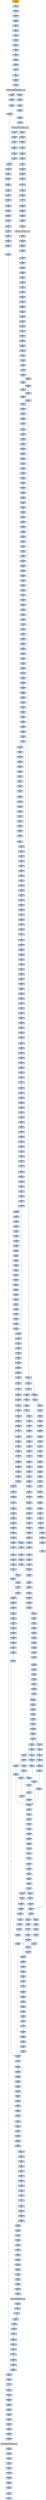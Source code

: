 strict digraph G {
	graph [bgcolor=transparent,
		name=G
	];
	node [color=lightsteelblue,
		fillcolor=lightsteelblue,
		shape=rectangle,
		style=filled
	];
	"0x006bb0fb"	[label="0x006bb0fb
pushl"];
	"0x006bb0fc"	[label="0x006bb0fc
call"];
	"0x006bb0fb" -> "0x006bb0fc"	[color="#000000"];
	"0x006bbe1f"	[label="0x006bbe1f
popl"];
	"0x006bbe20"	[label="0x006bbe20
testb"];
	"0x006bbe1f" -> "0x006bbe20"	[color="#000000"];
	"0x006bbb6e"	[label="0x006bbb6e
leal"];
	"0x006bbb71"	[label="0x006bbb71
pushl"];
	"0x006bbb6e" -> "0x006bbb71"	[color="#000000"];
	"0x006bb101"	[label="0x006bb101
movb"];
	"0x006bb103"	[label="0x006bb103
cmpb"];
	"0x006bb101" -> "0x006bb103"	[color="#000000"];
	"0x006bba6a"	[label="0x006bba6a
subl"];
	"0x006bba6c"	[label="0x006bba6c
subl"];
	"0x006bba6a" -> "0x006bba6c"	[color="#000000"];
	"0x006bb7a4"	[label="0x006bb7a4
pushl"];
	"0x006bb7a5"	[label="0x006bb7a5
movl"];
	"0x006bb7a4" -> "0x006bb7a5"	[color="#000000"];
	"0x006bb0aa"	[label="0x006bb0aa
je"];
	"0x006bb0b0"	[label="0x006bb0b0
pushl"];
	"0x006bb0aa" -> "0x006bb0b0"	[color="#000000",
		label=F];
	"0x006bbec8"	[label="0x006bbec8
cmpl"];
	"0x006bbecb"	[label="0x006bbecb
movl"];
	"0x006bbec8" -> "0x006bbecb"	[color="#000000"];
	"0x006bb10f"	[label="0x006bb10f
pushl"];
	"0x006bb110"	[label="0x006bb110
pushl"];
	"0x006bb10f" -> "0x006bb110"	[color="#000000"];
	"0x006bb015"	[label="0x006bb015
movl"];
	"0x006bb01a"	[label="0x006bb01a
addl"];
	"0x006bb015" -> "0x006bb01a"	[color="#000000"];
	"0x006bb0bc"	[label="0x006bb0bc
pushl"];
	"0x006bb0be"	[label="0x006bb0be
call"];
	"0x006bb0bc" -> "0x006bb0be"	[color="#000000"];
	"0x006bbe29"	[label="0x006bbe29
jb"];
	"0x006bbe9c"	[label="0x006bbe9c
cmpl"];
	"0x006bbe29" -> "0x006bbe9c"	[color="#000000",
		label=T];
	"0x006bbe2b"	[label="0x006bbe2b
movl"];
	"0x006bbe29" -> "0x006bbe2b"	[color="#000000",
		label=F];
	"0x006bb029"	[label="0x006bb029
movl"];
	"0x006bb02f"	[label="0x006bb02f
jne"];
	"0x006bb029" -> "0x006bb02f"	[color="#000000"];
	"0x006bbcc3"	[label="0x006bbcc3
jne"];
	"0x006bbccd"	[label="0x006bbccd
movb"];
	"0x006bbcc3" -> "0x006bbccd"	[color="#000000",
		label=T];
	"0x006bbcc5"	[label="0x006bbcc5
incl"];
	"0x006bbcc3" -> "0x006bbcc5"	[color="#000000",
		label=F];
	"0x006bb055"	[label="0x006bb055
stosl"];
	"0x006bb056"	[label="0x006bb056
movb"];
	"0x006bb055" -> "0x006bb056"	[color="#000000"];
	"0x006bbf55"	[label="0x006bbf55
jb"];
	"0x006bbf57"	[label="0x006bbf57
movl"];
	"0x006bbf55" -> "0x006bbf57"	[color="#000000",
		label=F];
	"0x006bbe6d"	[label="0x006bbe6d
movl"];
	"0x006bbe72"	[label="0x006bbe72
subl"];
	"0x006bbe6d" -> "0x006bbe72"	[color="#000000"];
	"0x006bbab0"	[label="0x006bbab0
cmpl"];
	"0x006bbab3"	[label="0x006bbab3
jb"];
	"0x006bbab0" -> "0x006bbab3"	[color="#000000"];
	"0x006bbe41"	[label="0x006bbe41
incl"];
	"0x006bbe42"	[label="0x006bbe42
movb"];
	"0x006bbe41" -> "0x006bbe42"	[color="#000000"];
	"0x006bb04f"	[label="0x006bb04f
call"];
	GETPROCADDRESS_KERNEL32_DLL	[color=lightgrey,
		fillcolor=lightgrey,
		label="GETPROCADDRESS_KERNEL32_DLL
GETPROCADDRESS-KERNEL32-DLL"];
	"0x006bb04f" -> GETPROCADDRESS_KERNEL32_DLL	[color="#000000"];
	"0x006bb05f"	[label="0x006bb05f
leal"];
	"0x006bb062"	[label="0x006bb062
jmp"];
	"0x006bb05f" -> "0x006bb062"	[color="#000000"];
	"0x006bbf6e"	[label="0x006bbf6e
je"];
	"0x006bbf70"	[label="0x006bbf70
cmpl"];
	"0x006bbf6e" -> "0x006bbf70"	[color="#000000",
		label=F];
	"0x006bb2aa"	[label="0x006bb2aa
testl"];
	"0x006bb2ac"	[label="0x006bb2ac
jne"];
	"0x006bb2aa" -> "0x006bb2ac"	[color="#000000"];
	"0x006bb059"	[label="0x006bb059
jne"];
	"0x006bb05b"	[label="0x006bb05b
cmpb"];
	"0x006bb059" -> "0x006bb05b"	[color="#000000",
		label=F];
	"0x006bb114"	[label="0x006bb114
subl"];
	"0x006bb117"	[label="0x006bb117
movl"];
	"0x006bb114" -> "0x006bb117"	[color="#000000"];
	"0x006bbf83"	[label="0x006bbf83
movb"];
	"0x006bbf85"	[label="0x006bbf85
popl"];
	"0x006bbf83" -> "0x006bbf85"	[color="#000000"];
	"0x006bb931"	[label="0x006bb931
movl"];
	"0x006bb935"	[label="0x006bb935
movl"];
	"0x006bb931" -> "0x006bb935"	[color="#000000"];
	"0x006bba89"	[label="0x006bba89
xorl"];
	"0x006bba8b"	[label="0x006bba8b
xorl"];
	"0x006bba89" -> "0x006bba8b"	[color="#000000"];
	"0x006bb72f"	[label="0x006bb72f
ret"];
	"0x006bb72f" -> "0x006bb101"	[color="#000000"];
	"0x006bbba0"	[label="0x006bbba0
jb"];
	"0x006bbba2"	[label="0x006bbba2
leal"];
	"0x006bbba0" -> "0x006bbba2"	[color="#000000",
		label=F];
	"0x006bb8b3"	[label="0x006bb8b3
movl"];
	"0x006bb8b7"	[label="0x006bb8b7
ja"];
	"0x006bb8b3" -> "0x006bb8b7"	[color="#000000"];
	"0x006bbf47"	[label="0x006bbf47
movl"];
	"0x006bbf49"	[label="0x006bbf49
subl"];
	"0x006bbf47" -> "0x006bbf49"	[color="#000000"];
	"0x006bb9c0"	[label="0x006bb9c0
movb"];
	"0x006bb9c2"	[label="0x006bb9c2
incl"];
	"0x006bb9c0" -> "0x006bb9c2"	[color="#000000"];
	"0x006bbe7d"	[label="0x006bbe7d
movl"];
	"0x006bbe80"	[label="0x006bbe80
subl"];
	"0x006bbe7d" -> "0x006bbe80"	[color="#000000"];
	"0x006bbaa8"	[label="0x006bbaa8
addl"];
	"0x006bbaab"	[label="0x006bbaab
shll"];
	"0x006bbaa8" -> "0x006bbaab"	[color="#000000"];
	"0x006bb161"	[label="0x006bb161
movl"];
	"0x006bb163"	[label="0x006bb163
addl"];
	"0x006bb161" -> "0x006bb163"	[color="#000000"];
	"0x006bb9ad"	[label="0x006bb9ad
ret"];
	"0x006bbbb4"	[label="0x006bbbb4
testb"];
	"0x006bb9ad" -> "0x006bbbb4"	[color="#000000"];
	"0x006bbca3"	[label="0x006bbca3
testb"];
	"0x006bb9ad" -> "0x006bbca3"	[color="#000000"];
	"0x006bb845"	[label="0x006bb845
movl"];
	"0x006bb84b"	[label="0x006bb84b
xorl"];
	"0x006bb845" -> "0x006bb84b"	[color="#000000"];
	"0x006bba6e"	[label="0x006bba6e
popl"];
	"0x006bba6c" -> "0x006bba6e"	[color="#000000"];
	"0x006bbb55"	[label="0x006bbb55
repz"];
	"0x006bbb57"	[label="0x006bbb57
movl"];
	"0x006bbb55" -> "0x006bbb57"	[color="#000000"];
	"0x006bbba8"	[label="0x006bbba8
leal"];
	"0x006bbba2" -> "0x006bbba8"	[color="#000000"];
	"0x006bbea8"	[label="0x006bbea8
shll"];
	"0x006bbeab"	[label="0x006bbeab
movb"];
	"0x006bbea8" -> "0x006bbeab"	[color="#000000"];
	"0x006bb389"	[label="0x006bb389
movl"];
	"0x006bb38f"	[label="0x006bb38f
movl"];
	"0x006bb389" -> "0x006bb38f"	[color="#000000"];
	"0x006bbaaf"	[label="0x006bbaaf
incl"];
	"0x006bbaaf" -> "0x006bbab0"	[color="#000000"];
	"0x006bb83d"	[label="0x006bb83d
movl"];
	"0x006bb83f"	[label="0x006bb83f
pushl"];
	"0x006bb83d" -> "0x006bb83f"	[color="#000000"];
	"0x006bb82c"	[label="0x006bb82c
addl"];
	"0x006bb831"	[label="0x006bb831
ret"];
	"0x006bb82c" -> "0x006bb831"	[color="#000000"];
	"0x006bb840"	[label="0x006bb840
movl"];
	"0x006bb83f" -> "0x006bb840"	[color="#000000"];
	"0x006bb373"	[label="0x006bb373
movl"];
	"0x006bb375"	[label="0x006bb375
movl"];
	"0x006bb373" -> "0x006bb375"	[color="#000000"];
	"0x006bbef7"	[label="0x006bbef7
cmpl"];
	"0x006bbefa"	[label="0x006bbefa
jae"];
	"0x006bbef7" -> "0x006bbefa"	[color="#000000"];
	"0x006bba36"	[label="0x006bba36
jmp"];
	"0x006bba58"	[label="0x006bba58
movl"];
	"0x006bba36" -> "0x006bba58"	[color="#000000"];
	"0x006bbb72"	[label="0x006bbb72
pushl"];
	"0x006bbb71" -> "0x006bbb72"	[color="#000000"];
	"0x006bb85e"	[label="0x006bb85e
movl"];
	"0x006bb862"	[label="0x006bb862
jbe"];
	"0x006bb85e" -> "0x006bb862"	[color="#000000"];
	"0x006bbed3"	[label="0x006bbed3
movl"];
	"0x006bbed6"	[label="0x006bbed6
movl"];
	"0x006bbed3" -> "0x006bbed6"	[color="#000000"];
	"0x006bb0fa"	[label="0x006bb0fa
pushl"];
	"0x006bb0fa" -> "0x006bb0fb"	[color="#000000"];
	"0x006bb7be"	[label="0x006bb7be
movb"];
	"0x006bb7c2"	[label="0x006bb7c2
movl"];
	"0x006bb7be" -> "0x006bb7c2"	[color="#000000"];
	"0x006bbcf9"	[label="0x006bbcf9
subl"];
	"0x006bbcff"	[label="0x006bbcff
ret"];
	"0x006bbcf9" -> "0x006bbcff"	[color="#000000"];
	"0x006bbf61"	[label="0x006bbf61
movl"];
	"0x006bbf63"	[label="0x006bbf63
jmp"];
	"0x006bbf61" -> "0x006bbf63"	[color="#000000"];
	"0x006bb058"	[label="0x006bb058
scasb"];
	"0x006bb056" -> "0x006bb058"	[color="#000000"];
	"0x006bb415"	[label="0x006bb415
popa"];
	"0x006bb416"	[label="0x006bb416
jne"];
	"0x006bb415" -> "0x006bb416"	[color="#000000"];
	"0x006bb17b"	[label="0x006bb17b
popl"];
	"0x006bb17c"	[label="0x006bb17c
pushl"];
	"0x006bb17b" -> "0x006bb17c"	[color="#000000"];
	"0x006bb729"	[label="0x006bb729
addl"];
	"0x006bb729" -> "0x006bb72f"	[color="#000000"];
	"0x006bb7e7"	[label="0x006bb7e7
popl"];
	"0x006bb7e8"	[label="0x006bb7e8
movl"];
	"0x006bb7e7" -> "0x006bb7e8"	[color="#000000"];
	"0x006bb9c3"	[label="0x006bb9c3
movb"];
	"0x006bb9c7"	[label="0x006bb9c7
movl"];
	"0x006bb9c3" -> "0x006bb9c7"	[color="#000000"];
	"0x006bb962"	[label="0x006bb962
testl"];
	"0x006bb964"	[label="0x006bb964
jbe"];
	"0x006bb962" -> "0x006bb964"	[color="#000000"];
	"0x006bba00"	[label="0x006bba00
andl"];
	"0x006bba05"	[label="0x006bba05
cmpl"];
	"0x006bba00" -> "0x006bba05"	[color="#000000"];
	"0x006bb9a7"	[label="0x006bb9a7
addl"];
	"0x006bb9a7" -> "0x006bb9ad"	[color="#000000"];
	"0x006bbbac"	[label="0x006bbbac
pushl"];
	"0x006bbbad"	[label="0x006bbbad
movl"];
	"0x006bbbac" -> "0x006bbbad"	[color="#000000"];
	"0x006bbee0"	[label="0x006bbee0
addl"];
	"0x006bbee2"	[label="0x006bbee2
shrl"];
	"0x006bbee0" -> "0x006bbee2"	[color="#000000"];
	"0x006bbf6c"	[label="0x006bbf6c
testb"];
	"0x006bbf6c" -> "0x006bbf6e"	[color="#000000"];
	"0x006bbb9d"	[label="0x006bbb9d
cmpl"];
	"0x006bbb9d" -> "0x006bbba0"	[color="#000000"];
	"0x006bb37e"	[label="0x006bb37e
movl"];
	"0x006bb384"	[label="0x006bb384
jmp"];
	"0x006bb37e" -> "0x006bb384"	[color="#000000"];
	"0x006bbeb2"	[label="0x006bbeb2
movl"];
	"0x006bbeb5"	[label="0x006bbeb5
movl"];
	"0x006bbeb2" -> "0x006bbeb5"	[color="#000000"];
	"0x006bb2be"	[label="0x006bb2be
addl"];
	"0x006bb2c0"	[label="0x006bb2c0
addl"];
	"0x006bb2be" -> "0x006bb2c0"	[color="#000000"];
	"0x006bb9a6"	[label="0x006bb9a6
popl"];
	"0x006bb9a6" -> "0x006bb9a7"	[color="#000000"];
	"0x006bb3ff"	[label="0x006bb3ff
popl"];
	"0x006bb400"	[label="0x006bb400
movl"];
	"0x006bb3ff" -> "0x006bb400"	[color="#000000"];
	"0x006bba1b"	[label="0x006bba1b
jmp"];
	"0x006bba1b" -> "0x006bba58"	[color="#000000"];
	"0x006bb922"	[label="0x006bb922
movl"];
	"0x006bb926"	[label="0x006bb926
addl"];
	"0x006bb922" -> "0x006bb926"	[color="#000000"];
	"0x006bb8f6"	[label="0x006bb8f6
movl"];
	"0x006bb8f8"	[label="0x006bb8f8
movb"];
	"0x006bb8f6" -> "0x006bb8f8"	[color="#000000"];
	"0x006bbec4"	[label="0x006bbec4
orl"];
	"0x006bbec6"	[label="0x006bbec6
movl"];
	"0x006bbec4" -> "0x006bbec6"	[color="#000000"];
	"0x006bbf5d"	[label="0x006bbf5d
movl"];
	"0x006bbf5d" -> "0x006bbf61"	[color="#000000"];
	"0x006bbb3d"	[label="0x006bbb3d
movl"];
	"0x006bbb43"	[label="0x006bbb43
movl"];
	"0x006bbb3d" -> "0x006bbb43"	[color="#000000"];
	"0x006bb7a8"	[label="0x006bb7a8
movl"];
	"0x006bb7ad"	[label="0x006bb7ad
pushl"];
	"0x006bb7a8" -> "0x006bb7ad"	[color="#000000"];
	"0x006bb9bc"	[label="0x006bb9bc
jb"];
	"0x006bb9be"	[label="0x006bb9be
movl"];
	"0x006bb9bc" -> "0x006bb9be"	[color="#000000",
		label=F];
	"0x006bb9ee"	[label="0x006bb9ee
movl"];
	"0x006bb9bc" -> "0x006bb9ee"	[color="#000000",
		label=T];
	"0x006bb9b0"	[label="0x006bb9b0
pushl"];
	"0x006bb9b1"	[label="0x006bb9b1
pushl"];
	"0x006bb9b0" -> "0x006bb9b1"	[color="#000000"];
	"0x006bb983"	[label="0x006bb983
movl"];
	"0x006bb986"	[label="0x006bb986
xorl"];
	"0x006bb983" -> "0x006bb986"	[color="#000000"];
	"0x006bb181"	[label="0x006bb181
pushl"];
	"0x006bb183"	[label="0x006bb183
pushl"];
	"0x006bb181" -> "0x006bb183"	[color="#000000"];
	"0x006bb174"	[label="0x006bb174
movl"];
	"0x006bb176"	[label="0x006bb176
andl"];
	"0x006bb174" -> "0x006bb176"	[color="#000000"];
	"0x006bbcf2"	[label="0x006bbcf2
call"];
	"0x006bbcf8"	[label="0x006bbcf8
popl"];
	"0x006bbcf2" -> "0x006bbcf8"	[color="#000000"];
	"0x006bb8d8"	[label="0x006bb8d8
movl"];
	"0x006bb8dc"	[label="0x006bb8dc
movl"];
	"0x006bb8d8" -> "0x006bb8dc"	[color="#000000"];
	"0x006bbed9"	[label="0x006bbed9
movl"];
	"0x006bbede"	[label="0x006bbede
subl"];
	"0x006bbed9" -> "0x006bbede"	[color="#000000"];
	"0x006bb395"	[label="0x006bb395
pushl"];
	"0x006bb396"	[label="0x006bb396
pushl"];
	"0x006bb395" -> "0x006bb396"	[color="#000000"];
	"0x006bb88c"	[label="0x006bb88c
xorl"];
	"0x006bb88e"	[label="0x006bb88e
movl"];
	"0x006bb88c" -> "0x006bb88e"	[color="#000000"];
	"0x006bb9ec"	[label="0x006bb9ec
jae"];
	"0x006bb9ec" -> "0x006bb9ee"	[color="#000000",
		label=F];
	"0x006bbe22"	[label="0x006bbe22
movl"];
	"0x006bbe20" -> "0x006bbe22"	[color="#000000"];
	"0x006bbaa2"	[label="0x006bbaa2
popl"];
	"0x006bbaa3"	[label="0x006bbaa3
movl"];
	"0x006bbaa2" -> "0x006bbaa3"	[color="#000000"];
	"0x006bbe4c"	[label="0x006bbe4c
movl"];
	"0x006bbe50"	[label="0x006bbe50
andl"];
	"0x006bbe4c" -> "0x006bbe50"	[color="#000000"];
	"0x006bb264"	[label="0x006bb264
movl"];
	"0x006bb269"	[label="0x006bb269
movl"];
	"0x006bb264" -> "0x006bb269"	[color="#000000"];
	"0x006bb8d3"	[label="0x006bb8d3
jl"];
	"0x006bb8d3" -> "0x006bb922"	[color="#000000",
		label=T];
	"0x006bb8d5"	[label="0x006bb8d5
movl"];
	"0x006bb8d3" -> "0x006bb8d5"	[color="#000000",
		label=F];
	"0x006bbf82"	[label="0x006bbf82
popl"];
	"0x006bbf82" -> "0x006bbf83"	[color="#000000"];
	"0x006bb0e9"	[label="0x006bb0e9
movl"];
	"0x006bb0eb"	[label="0x006bb0eb
addl"];
	"0x006bb0e9" -> "0x006bb0eb"	[color="#000000"];
	"0x006bb994"	[label="0x006bb994
movl"];
	"0x006bb996"	[label="0x006bb996
movl"];
	"0x006bb994" -> "0x006bb996"	[color="#000000"];
	"0x006bba14"	[label="0x006bba14
xorl"];
	"0x006bba16"	[label="0x006bba16
movb"];
	"0x006bba14" -> "0x006bba16"	[color="#000000"];
	"0x006bb11d"	[label="0x006bb11d
xorl"];
	"0x006bb11f"	[label="0x006bb11f
orl"];
	"0x006bb11d" -> "0x006bb11f"	[color="#000000"];
	"0x006bb0f1"	[label="0x006bb0f1
pushl"];
	"0x006bb0eb" -> "0x006bb0f1"	[color="#000000"];
	"0x006bb840" -> "0x006bb845"	[color="#000000"];
	"0x006bbb1e"	[label="0x006bbb1e
movl"];
	"0x006bbb24"	[label="0x006bbb24
movl"];
	"0x006bbb1e" -> "0x006bbb24"	[color="#000000"];
	"0x006bb7ae"	[label="0x006bb7ae
cmpl"];
	"0x006bb7ad" -> "0x006bb7ae"	[color="#000000"];
	"0x006bb888"	[label="0x006bb888
movl"];
	"0x006bb888" -> "0x006bb88c"	[color="#000000"];
	"0x006bb8ad"	[label="0x006bb8ad
cmpl"];
	"0x006bb8ad" -> "0x006bb8b3"	[color="#000000"];
	"0x006bbb6a"	[label="0x006bbb6a
movl"];
	"0x006bbb6c"	[label="0x006bbb6c
pushl"];
	"0x006bbb6a" -> "0x006bbb6c"	[color="#000000"];
	"0x006bb91e"	[label="0x006bb91e
movl"];
	"0x006bb91e" -> "0x006bb922"	[color="#000000"];
	"0x006bb249"	[label="0x006bb249
movl"];
	"0x006bb24f"	[label="0x006bb24f
orl"];
	"0x006bb249" -> "0x006bb24f"	[color="#000000"];
	"0x006bba42"	[label="0x006bba42
jmp"];
	"0x006bba42" -> "0x006bba58"	[color="#000000"];
	"0x006bbb1b"	[label="0x006bbb1b
movl"];
	"0x006bbb1b" -> "0x006bbb1e"	[color="#000000"];
	"0x006bb813"	[label="0x006bb813
movl"];
	"0x006bb817"	[label="0x006bb817
movl"];
	"0x006bb813" -> "0x006bb817"	[color="#000000"];
	"0x006bbea0"	[label="0x006bbea0
jb"];
	"0x006bbe9c" -> "0x006bbea0"	[color="#000000"];
	"0x006bb9e6"	[label="0x006bb9e6
movl"];
	"0x006bb9e9"	[label="0x006bb9e9
cmpl"];
	"0x006bb9e6" -> "0x006bb9e9"	[color="#000000"];
	"0x006bbf07"	[label="0x006bbf07
movl"];
	"0x006bbf0d"	[label="0x006bbf0d
movl"];
	"0x006bbf07" -> "0x006bbf0d"	[color="#000000"];
	"0x006bbe8a"	[label="0x006bbe8a
leal"];
	"0x006bbe90"	[label="0x006bbe90
call"];
	"0x006bbe8a" -> "0x006bbe90"	[color="#000000"];
	"0x006bbb69"	[label="0x006bbb69
pushl"];
	"0x006bbb69" -> "0x006bbb6a"	[color="#000000"];
	"0x006bbb0f"	[label="0x006bbb0f
leal"];
	"0x006bbb12"	[label="0x006bbb12
movl"];
	"0x006bbb0f" -> "0x006bbb12"	[color="#000000"];
	"0x006bbf7e"	[label="0x006bbf7e
movl"];
	"0x006bbf80"	[label="0x006bbf80
popl"];
	"0x006bbf7e" -> "0x006bbf80"	[color="#000000"];
	"0x006bba62"	[label="0x006bba62
movl"];
	"0x006bba65"	[label="0x006bba65
movl"];
	"0x006bba62" -> "0x006bba65"	[color="#000000"];
	"0x006bbe34"	[label="0x006bbe34
jb"];
	"0x006bbe67"	[label="0x006bbe67
movl"];
	"0x006bbe34" -> "0x006bbe67"	[color="#000000",
		label=T];
	"0x006bbe36"	[label="0x006bbe36
movl"];
	"0x006bbe34" -> "0x006bbe36"	[color="#000000",
		label=F];
	"0x006bba84"	[label="0x006bba84
pushl"];
	"0x006bba85"	[label="0x006bba85
pushl"];
	"0x006bba84" -> "0x006bba85"	[color="#000000"];
	"0x006bb0e8"	[label="0x006bb0e8
pushl"];
	"0x006bb0e8" -> "0x006bb0e9"	[color="#000000"];
	"0x006bb9d3"	[label="0x006bb9d3
andl"];
	"0x006bb9d9"	[label="0x006bb9d9
orl"];
	"0x006bb9d3" -> "0x006bb9d9"	[color="#000000"];
	"0x006bba9b"	[label="0x006bba9b
movb"];
	"0x006bba9b" -> "0x006bbaa2"	[color="#000000"];
	"0x006bb87e"	[label="0x006bb87e
movl"];
	"0x006bb882"	[label="0x006bb882
movl"];
	"0x006bb87e" -> "0x006bb882"	[color="#000000"];
	"0x006bba3b"	[label="0x006bba3b
jae"];
	"0x006bba3d"	[label="0x006bba3d
movl"];
	"0x006bba3b" -> "0x006bba3d"	[color="#000000",
		label=F];
	"0x006bba44"	[label="0x006bba44
cmpl"];
	"0x006bba3b" -> "0x006bba44"	[color="#000000",
		label=T];
	"0x006bba07"	[label="0x006bba07
jae"];
	"0x006bba1d"	[label="0x006bba1d
cmpl"];
	"0x006bba07" -> "0x006bba1d"	[color="#000000",
		label=T];
	"0x006bba09"	[label="0x006bba09
movl"];
	"0x006bba07" -> "0x006bba09"	[color="#000000",
		label=F];
	"0x006bb9b3"	[label="0x006bb9b3
movl"];
	"0x006bb9b5"	[label="0x006bb9b5
pushl"];
	"0x006bb9b3" -> "0x006bb9b5"	[color="#000000"];
	"0x006bb189"	[label="0x006bb189
call"];
	VIRTUALFREE_KERNEL32_DLL	[color=lightgrey,
		fillcolor=lightgrey,
		label="VIRTUALFREE_KERNEL32_DLL
VIRTUALFREE-KERNEL32-DLL"];
	"0x006bb189" -> VIRTUALFREE_KERNEL32_DLL	[color="#000000"];
	"0x006bbcc6"	[label="0x006bbcc6
cmpl"];
	"0x006bbcc9"	[label="0x006bbcc9
jb"];
	"0x006bbcc6" -> "0x006bbcc9"	[color="#000000"];
	"0x006bb84d"	[label="0x006bb84d
leal"];
	"0x006bb84b" -> "0x006bb84d"	[color="#000000"];
	"0x006bbab5"	[label="0x006bbab5
movl"];
	"0x006bbab9"	[label="0x006bbab9
leal"];
	"0x006bbab5" -> "0x006bbab9"	[color="#000000"];
	"0x006bbcff" -> "0x006bba9b"	[color="#000000"];
	"0x006bbe18"	[label="0x006bbe18
movb"];
	"0x006bbcff" -> "0x006bbe18"	[color="#000000"];
	"0x006bba86"	[label="0x006bba86
pushl"];
	"0x006bba87"	[label="0x006bba87
movl"];
	"0x006bba86" -> "0x006bba87"	[color="#000000"];
	"0x006bbe31"	[label="0x006bbe31
cmpl"];
	"0x006bbe31" -> "0x006bbe34"	[color="#000000"];
	"0x006bbefc"	[label="0x006bbefc
movl"];
	"0x006bbf03"	[label="0x006bbf03
testl"];
	"0x006bbefc" -> "0x006bbf03"	[color="#000000"];
	"0x006bb2f0"	[label="0x006bb2f0
popl"];
	"0x006bb2f1"	[label="0x006bb2f1
jne"];
	"0x006bb2f0" -> "0x006bb2f1"	[color="#000000"];
	"0x006bb960"	[label="0x006bb960
xorl"];
	"0x006bb960" -> "0x006bb962"	[color="#000000"];
	"0x006bb6d6"	[label="0x006bb6d6
pushl"];
	"0x006bb6d7"	[label="0x006bb6d7
call"];
	"0x006bb6d6" -> "0x006bb6d7"	[color="#000000"];
	"0x006bb80b"	[label="0x006bb80b
popl"];
	"0x006bb80c"	[label="0x006bb80c
ret"];
	"0x006bb80b" -> "0x006bb80c"	[color="#000000"];
	"0x006bbccb"	[label="0x006bbccb
jmp"];
	"0x006bbcc9" -> "0x006bbccb"	[color="#000000",
		label=F];
	"0x006bbb0d"	[label="0x006bbb0d
movl"];
	"0x006bbb0d" -> "0x006bbb0f"	[color="#000000"];
	"0x006bb9f9"	[label="0x006bb9f9
subl"];
	"0x006bb9fb"	[label="0x006bb9fb
shrl"];
	"0x006bb9f9" -> "0x006bb9fb"	[color="#000000"];
	"0x006bb0b2"	[label="0x006bb0b2
pushl"];
	"0x006bb0b7"	[label="0x006bb0b7
pushl"];
	"0x006bb0b2" -> "0x006bb0b7"	[color="#000000"];
	"0x006bb8c4"	[label="0x006bb8c4
movl"];
	"0x006bb8c7"	[label="0x006bb8c7
addl"];
	"0x006bb8c4" -> "0x006bb8c7"	[color="#000000"];
	"0x006bbcda"	[label="0x006bbcda
leal"];
	"0x006bbcde"	[label="0x006bbcde
movl"];
	"0x006bbcda" -> "0x006bbcde"	[color="#000000"];
	"0x006bbf4b"	[label="0x006bbf4b
incl"];
	"0x006bbf4c"	[label="0x006bbf4c
movb"];
	"0x006bbf4b" -> "0x006bbf4c"	[color="#000000"];
	"0x006bbeb8"	[label="0x006bbeb8
movl"];
	"0x006bbeb5" -> "0x006bbeb8"	[color="#000000"];
	"0x006bba8d"	[label="0x006bba8d
leal"];
	"0x006bba93"	[label="0x006bba93
movl"];
	"0x006bba8d" -> "0x006bba93"	[color="#000000"];
	"0x006bb8a1"	[label="0x006bb8a1
movl"];
	"0x006bb8a5"	[label="0x006bb8a5
movl"];
	"0x006bb8a1" -> "0x006bb8a5"	[color="#000000"];
	"0x006bba87" -> "0x006bba89"	[color="#000000"];
	"0x006bbf74"	[label="0x006bbf74
jb"];
	"0x006bbf70" -> "0x006bbf74"	[color="#000000"];
	"0x006bbce5"	[label="0x006bbce5
popl"];
	"0x006bbce6"	[label="0x006bbce6
popl"];
	"0x006bbce5" -> "0x006bbce6"	[color="#000000"];
	"0x006bb37b"	[label="0x006bb37b
addl"];
	"0x006bb37b" -> "0x006bb37e"	[color="#000000"];
	"0x006bb398"	[label="0x006bb398
pushl"];
	"0x006bb39a"	[label="0x006bb39a
pushl"];
	"0x006bb398" -> "0x006bb39a"	[color="#000000"];
	"0x006bbea2"	[label="0x006bbea2
movl"];
	"0x006bbea5"	[label="0x006bbea5
movl"];
	"0x006bbea2" -> "0x006bbea5"	[color="#000000"];
	"0x006bb97f"	[label="0x006bb97f
movl"];
	"0x006bb97f" -> "0x006bb983"	[color="#000000"];
	"0x006bb7e5"	[label="0x006bb7e5
jae"];
	"0x006bb7e5" -> "0x006bb7e7"	[color="#000000",
		label=F];
	"0x006bbb74"	[label="0x006bbb74
movl"];
	"0x006bbb72" -> "0x006bbb74"	[color="#000000"];
	"0x006bb179"	[label="0x006bb179
repz"];
	"0x006bb179" -> "0x006bb17b"	[color="#000000"];
	"0x006bbe3f"	[label="0x006bbe3f
movb"];
	"0x006bbe3f" -> "0x006bbe41"	[color="#000000"];
	"0x006bba83"	[label="0x006bba83
ret"];
	"0x006bbe95"	[label="0x006bbe95
addl"];
	"0x006bba83" -> "0x006bbe95"	[color="#000000"];
	"0x006bbd2d"	[label="0x006bbd2d
cmpl"];
	"0x006bba83" -> "0x006bbd2d"	[color="#000000"];
	"0x006bba49"	[label="0x006bba49
movl"];
	"0x006bba4e"	[label="0x006bba4e
jmp"];
	"0x006bba49" -> "0x006bba4e"	[color="#000000"];
	"0x006bbeec"	[label="0x006bbeec
subl"];
	"0x006bbeee"	[label="0x006bbeee
andl"];
	"0x006bbeec" -> "0x006bbeee"	[color="#000000"];
	"0x006bbe6a"	[label="0x006bbe6a
movl"];
	"0x006bbe6a" -> "0x006bbe6d"	[color="#000000"];
	"0x006bb7c4"	[label="0x006bb7c4
movl"];
	"0x006bb7c2" -> "0x006bb7c4"	[color="#000000"];
	"0x006bb01c"	[label="0x006bb01c
subl"];
	"0x006bb01a" -> "0x006bb01c"	[color="#000000"];
	"0x006bbb76"	[label="0x006bbb76
call"];
	"0x006bbb74" -> "0x006bbb76"	[color="#000000"];
	"0x006bb2ee"	[label="0x006bb2ee
testl"];
	"0x006bb2ee" -> "0x006bb2f0"	[color="#000000"];
	"0x006bb95a"	[label="0x006bb95a
movl"];
	"0x006bb95a" -> "0x006bb960"	[color="#000000"];
	"0x006bb872"	[label="0x006bb872
incl"];
	"0x006bb873"	[label="0x006bb873
cmpl"];
	"0x006bb872" -> "0x006bb873"	[color="#000000"];
	"0x006bb39d"	[label="0x006bb39d
pushl"];
	"0x006bb39e"	[label="0x006bb39e
call"];
	"0x006bb39d" -> "0x006bb39e"	[color="#000000"];
	"0x006bb7e0"	[label="0x006bb7e0
movl"];
	"0x006bb7e3"	[label="0x006bb7e3
cmpl"];
	"0x006bb7e0" -> "0x006bb7e3"	[color="#000000"];
	"0x006bbf51"	[label="0x006bbf51
movl"];
	"0x006bbf53"	[label="0x006bbf53
cmpl"];
	"0x006bbf51" -> "0x006bbf53"	[color="#000000"];
	"0x006bba5f"	[label="0x006bba5f
movl"];
	"0x006bba5f" -> "0x006bba62"	[color="#000000"];
	"0x006bb8fa"	[label="0x006bb8fa
movl"];
	"0x006bb8f8" -> "0x006bb8fa"	[color="#000000"];
	"0x006bb6dc"	[label="0x006bb6dc
movl"];
	"0x006bb6e3"	[label="0x006bb6e3
movl"];
	"0x006bb6dc" -> "0x006bb6e3"	[color="#000000"];
	"0x006bbf41"	[label="0x006bbf41
cmpl"];
	"0x006bbf43"	[label="0x006bbf43
movl"];
	"0x006bbf41" -> "0x006bbf43"	[color="#000000"];
	"0x006bb949"	[label="0x006bb949
je"];
	"0x006bb949" -> "0x006bb95a"	[color="#000000",
		label=T];
	"0x006bbb32"	[label="0x006bbb32
movl"];
	"0x006bbb37"	[label="0x006bbb37
movl"];
	"0x006bbb32" -> "0x006bbb37"	[color="#000000"];
	"0x006bba3d" -> "0x006bba42"	[color="#000000"];
	"0x006bb726"	[label="0x006bb726
movl"];
	"0x006bb726" -> "0x006bb729"	[color="#000000"];
	"0x006bbaa3" -> "0x006bbaa8"	[color="#000000"];
	"0x006bb106"	[label="0x006bb106
jne"];
	"0x006bb103" -> "0x006bb106"	[color="#000000"];
	"0x006bbe78"	[label="0x006bbe78
movl"];
	"0x006bbe78" -> "0x006bbe7d"	[color="#000000"];
	"0x006bb397"	[label="0x006bb397
pushl"];
	"0x006bb397" -> "0x006bb398"	[color="#000000"];
	"0x006bbe65"	[label="0x006bbe65
jae"];
	"0x006bbe65" -> "0x006bbe67"	[color="#000000",
		label=F];
	"0x006bbaf8"	[label="0x006bbaf8
popl"];
	"0x006bbaf9"	[label="0x006bbaf9
addl"];
	"0x006bbaf8" -> "0x006bbaf9"	[color="#000000"];
	"0x006bba6f"	[label="0x006bba6f
shrl"];
	"0x006bba71"	[label="0x006bba71
movl"];
	"0x006bba6f" -> "0x006bba71"	[color="#000000"];
	"0x006bb9c9"	[label="0x006bb9c9
movl"];
	"0x006bb9cc"	[label="0x006bb9cc
movl"];
	"0x006bb9c9" -> "0x006bb9cc"	[color="#000000"];
	"0x006bb420"	[label="0x006bb420
pushl"];
	"0x006bb425"	[label="0x006bb425
ret"];
	"0x006bb420" -> "0x006bb425"	[color="#000000"];
	"0x006bbd42"	[label="0x006bbd42
jmp"];
	"0x006bbd42" -> "0x006bbf70"	[color="#000000"];
	"0x006bb8e0"	[label="0x006bb8e0
movl"];
	"0x006bb8dc" -> "0x006bb8e0"	[color="#000000"];
	"0x006bbf63" -> "0x006bbf70"	[color="#000000"];
	"0x006bbf39"	[label="0x006bbf39
movl"];
	"0x006bbf3d"	[label="0x006bbf3d
incl"];
	"0x006bbf39" -> "0x006bbf3d"	[color="#000000"];
	"0x006bbd3e"	[label="0x006bbd3e
movl"];
	"0x006bbd3e" -> "0x006bbd42"	[color="#000000"];
	"0x006bb7db"	[label="0x006bb7db
movl"];
	"0x006bb7de"	[label="0x006bb7de
movl"];
	"0x006bb7db" -> "0x006bb7de"	[color="#000000"];
	"0x006bb8eb"	[label="0x006bb8eb
andl"];
	"0x006bb8f0"	[label="0x006bb8f0
subl"];
	"0x006bb8eb" -> "0x006bb8f0"	[color="#000000"];
	"0x006bb8bd"	[label="0x006bb8bd
movl"];
	"0x006bb8b7" -> "0x006bb8bd"	[color="#000000",
		label=F];
	VIRTUALPROTECT_KERNEL32_DLL	[color=lightgrey,
		fillcolor=lightgrey,
		label="VIRTUALPROTECT_KERNEL32_DLL
VIRTUALPROTECT-KERNEL32-DLL"];
	"0x006bb39e" -> VIRTUALPROTECT_KERNEL32_DLL	[color="#000000"];
	"0x006bbb49"	[label="0x006bbb49
movl"];
	"0x006bbb43" -> "0x006bbb49"	[color="#000000"];
	"0x006bb86d"	[label="0x006bb86d
leal"];
	"0x006bb871"	[label="0x006bb871
incl"];
	"0x006bb86d" -> "0x006bb871"	[color="#000000"];
	"0x006bb40c"	[label="0x006bb40c
popl"];
	"0x006bb40d"	[label="0x006bb40d
orl"];
	"0x006bb40c" -> "0x006bb40d"	[color="#000000"];
	"0x006bbcb9"	[label="0x006bbcb9
xorl"];
	"0x006bbcbb"	[label="0x006bbcbb
cmpb"];
	"0x006bbcb9" -> "0x006bbcbb"	[color="#000000"];
	"0x006bbf22"	[label="0x006bbf22
leal"];
	"0x006bbf25"	[label="0x006bbf25
movl"];
	"0x006bbf22" -> "0x006bbf25"	[color="#000000"];
	"0x006bbb4f"	[label="0x006bbb4f
movl"];
	"0x006bbb4f" -> "0x006bbb55"	[color="#000000"];
	"0x006bb8e6"	[label="0x006bb8e6
shrl"];
	"0x006bb8e0" -> "0x006bb8e6"	[color="#000000"];
	"0x006bb176" -> "0x006bb179"	[color="#000000"];
	"0x006bb365"	[label="0x006bb365
movl"];
	"0x006bb2f1" -> "0x006bb365"	[color="#000000",
		label=T];
	"0x006bb915"	[label="0x006bb915
andl"];
	"0x006bb918"	[label="0x006bb918
repz"];
	"0x006bb915" -> "0x006bb918"	[color="#000000"];
	"0x006bb718"	[label="0x006bb718
testb"];
	"0x006bb71a"	[label="0x006bb71a
jne"];
	"0x006bb718" -> "0x006bb71a"	[color="#000000"];
	"0x006bb7b9"	[label="0x006bb7b9
movl"];
	"0x006bb7bb"	[label="0x006bb7bb
movb"];
	"0x006bb7b9" -> "0x006bb7bb"	[color="#000000"];
	"0x006bb81d"	[label="0x006bb81d
movl"];
	"0x006bb817" -> "0x006bb81d"	[color="#000000"];
	"0x006bb9c7" -> "0x006bb9c9"	[color="#000000"];
	"0x006bb6c8"	[label="0x006bb6c8
movl"];
	"0x006bb6cc"	[label="0x006bb6cc
subl"];
	"0x006bb6c8" -> "0x006bb6cc"	[color="#000000"];
	"0x006bba0f"	[label="0x006bba0f
movl"];
	"0x006bba11"	[label="0x006bba11
shrl"];
	"0x006bba0f" -> "0x006bba11"	[color="#000000"];
	"0x006bbe24"	[label="0x006bbe24
je"];
	"0x006bbe22" -> "0x006bbe24"	[color="#000000"];
	"0x006bb879"	[label="0x006bb879
movl"];
	"0x006bb879" -> "0x006bb87e"	[color="#000000"];
	"0x006bb1c0"	[label="0x006bb1c0
movl"];
	"0x006bb1c6"	[label="0x006bb1c6
subl"];
	"0x006bb1c0" -> "0x006bb1c6"	[color="#000000"];
	"0x006bb40f"	[label="0x006bb40f
movl"];
	"0x006bb40d" -> "0x006bb40f"	[color="#000000"];
	"0x006bb7bd"	[label="0x006bb7bd
incl"];
	"0x006bb7bb" -> "0x006bb7bd"	[color="#000000"];
	"0x006bbf05"	[label="0x006bbf05
je"];
	"0x006bbf03" -> "0x006bbf05"	[color="#000000"];
	"0x006bbb98"	[label="0x006bbb98
movb"];
	"0x006bb80c" -> "0x006bbb98"	[color="#000000"];
	"0x006bb04d"	[label="0x006bb04d
pushl"];
	"0x006bb04e"	[label="0x006bb04e
pushl"];
	"0x006bb04d" -> "0x006bb04e"	[color="#000000"];
	"0x006bba47"	[label="0x006bba47
jae"];
	"0x006bba44" -> "0x006bba47"	[color="#000000"];
	"0x006bb058" -> "0x006bb059"	[color="#000000"];
	"0x006bb6d7" -> "0x006bba84"	[color="#000000"];
	"0x006bba2c"	[label="0x006bba2c
cmpl"];
	"0x006bba2f"	[label="0x006bba2f
jae"];
	"0x006bba2c" -> "0x006bba2f"	[color="#000000"];
	"0x006bb2a8"	[label="0x006bb2a8
movl"];
	"0x006bb2a8" -> "0x006bb2aa"	[color="#000000"];
	"0x006bbee4"	[label="0x006bbee4
movl"];
	"0x006bbee2" -> "0x006bbee4"	[color="#000000"];
	"0x006bb9e4"	[label="0x006bb9e4
movl"];
	"0x006bb9e4" -> "0x006bb9e6"	[color="#000000"];
	"0x006bbf31"	[label="0x006bbf31
movl"];
	"0x006bbf37"	[label="0x006bbf37
movl"];
	"0x006bbf31" -> "0x006bbf37"	[color="#000000"];
	"0x006bb885"	[label="0x006bb885
movl"];
	"0x006bb885" -> "0x006bb888"	[color="#000000"];
	"0x006bb92a"	[label="0x006bb92a
decl"];
	"0x006bb92b"	[label="0x006bb92b
addl"];
	"0x006bb92a" -> "0x006bb92b"	[color="#000000"];
	"0x006bb9be" -> "0x006bb9c0"	[color="#000000"];
	"0x006bbb76" -> "0x006bb7a4"	[color="#000000"];
	"0x006bbb9c"	[label="0x006bbb9c
incl"];
	"0x006bbb9c" -> "0x006bbb9d"	[color="#000000"];
	"0x006bb8fe"	[label="0x006bb8fe
movl"];
	"0x006bb900"	[label="0x006bb900
movl"];
	"0x006bb8fe" -> "0x006bb900"	[color="#000000"];
	"0x006bb392"	[label="0x006bb392
addl"];
	"0x006bb394"	[label="0x006bb394
pushl"];
	"0x006bb392" -> "0x006bb394"	[color="#000000"];
	"0x006bb0b0" -> "0x006bb0b2"	[color="#000000"];
	"0x006bbf49" -> "0x006bbf4b"	[color="#000000"];
	"0x006bb7f6"	[label="0x006bb7f6
movl"];
	"0x006bb7fb"	[label="0x006bb7fb
subl"];
	"0x006bb7f6" -> "0x006bb7fb"	[color="#000000"];
	"0x006bb92e"	[label="0x006bb92e
cmpl"];
	"0x006bb92e" -> "0x006bb931"	[color="#000000"];
	"0x006bb9b6"	[label="0x006bb9b6
movl"];
	"0x006bb9b8"	[label="0x006bb9b8
cmpl"];
	"0x006bb9b6" -> "0x006bb9b8"	[color="#000000"];
	"0x006bbd34"	[label="0x006bbd34
movl"];
	"0x006bbd36"	[label="0x006bbd36
movb"];
	"0x006bbd34" -> "0x006bbd36"	[color="#000000"];
	"0x006bb8cf"	[label="0x006bb8cf
movl"];
	"0x006bb8cf" -> "0x006bb8d3"	[color="#000000"];
	"0x006bb907"	[label="0x006bb907
movw"];
	"0x006bb90a"	[label="0x006bb90a
shrl"];
	"0x006bb907" -> "0x006bb90a"	[color="#000000"];
	"0x006bb8c9"	[label="0x006bb8c9
cmpl"];
	"0x006bb8c7" -> "0x006bb8c9"	[color="#000000"];
	"0x006bb396" -> "0x006bb397"	[color="#000000"];
	"0x006bbb30"	[label="0x006bbb30
xorl"];
	"0x006bbb30" -> "0x006bbb32"	[color="#000000"];
	"0x006bb7fd"	[label="0x006bb7fd
andl"];
	"0x006bb7fb" -> "0x006bb7fd"	[color="#000000"];
	"0x006bbe24" -> "0x006bbe9c"	[color="#000000",
		label=T];
	"0x006bbe26"	[label="0x006bbe26
cmpl"];
	"0x006bbe24" -> "0x006bbe26"	[color="#000000",
		label=F];
	"0x006bb834"	[label="0x006bb834
subl"];
	"0x006bb83a"	[label="0x006bb83a
pushl"];
	"0x006bb834" -> "0x006bb83a"	[color="#000000"];
	"0x006bbd32"	[label="0x006bbd32
jae"];
	"0x006bbd32" -> "0x006bbd34"	[color="#000000",
		label=F];
	"0x006bbece"	[label="0x006bbece
movl"];
	"0x006bbed1"	[label="0x006bbed1
jae"];
	"0x006bbece" -> "0x006bbed1"	[color="#000000"];
	"0x006bb823"	[label="0x006bb823
leal"];
	"0x006bb826"	[label="0x006bb826
movl"];
	"0x006bb823" -> "0x006bb826"	[color="#000000"];
	"0x006bb153"	[label="0x006bb153
popl"];
	"0x006bb154"	[label="0x006bb154
popl"];
	"0x006bb153" -> "0x006bb154"	[color="#000000"];
	"0x006bb7e3" -> "0x006bb7e5"	[color="#000000"];
	"0x006bb7d6"	[label="0x006bb7d6
movl"];
	"0x006bb7d9"	[label="0x006bb7d9
addl"];
	"0x006bb7d6" -> "0x006bb7d9"	[color="#000000"];
	"0x006bbabc"	[label="0x006bbabc
pushl"];
	"0x006bbab9" -> "0x006bbabc"	[color="#000000"];
	"0x006bb1c8"	[label="0x006bb1c8
je"];
	"0x006bb243"	[label="0x006bb243
movl"];
	"0x006bb1c8" -> "0x006bb243"	[color="#000000",
		label=T];
	"0x006bb6ea"	[label="0x006bb6ea
pushl"];
	"0x006bb6eb"	[label="0x006bb6eb
pushl"];
	"0x006bb6ea" -> "0x006bb6eb"	[color="#000000"];
	"0x006bb15f"	[label="0x006bb15f
movl"];
	"0x006bb15f" -> "0x006bb161"	[color="#000000"];
	"0x006bb0f7"	[label="0x006bb0f7
pushl"];
	"0x006bb0f1" -> "0x006bb0f7"	[color="#000000"];
	"0x006bbe74"	[label="0x006bbe74
addl"];
	"0x006bbe72" -> "0x006bbe74"	[color="#000000"];
	"0x006bbf14"	[label="0x006bbf14
jmp"];
	"0x006bbf14" -> "0x006bbf31"	[color="#000000"];
	"0x006bbe55"	[label="0x006bbe55
addl"];
	"0x006bbe50" -> "0x006bbe55"	[color="#000000"];
	"0x006bb287"	[label="0x006bb287
testl"];
	"0x006bb289"	[label="0x006bb289
jne"];
	"0x006bb287" -> "0x006bb289"	[color="#000000"];
	"0x006bb8fa" -> "0x006bb8fe"	[color="#000000"];
	"0x006bb095"	[label="0x006bb095
je"];
	"0x006bb0a1"	[label="0x006bb0a1
leal"];
	"0x006bb095" -> "0x006bb0a1"	[color="#000000",
		label=T];
	"0x006bb99c"	[label="0x006bb99c
incl"];
	"0x006bb99d"	[label="0x006bb99d
cmpl"];
	"0x006bb99c" -> "0x006bb99d"	[color="#000000"];
	"0x006bbe67" -> "0x006bbe6a"	[color="#000000"];
	"0x006bbe76"	[label="0x006bbe76
shrl"];
	"0x006bbe76" -> "0x006bbe78"	[color="#000000"];
	"0x006bb9e9" -> "0x006bb9ec"	[color="#000000"];
	"0x006bb9b2"	[label="0x006bb9b2
pushl"];
	"0x006bb9b2" -> "0x006bb9b3"	[color="#000000"];
	"0x006bb0a7"	[label="0x006bb0a7
cmpl"];
	"0x006bb0a1" -> "0x006bb0a7"	[color="#000000"];
	"0x006bbefa" -> "0x006bbefc"	[color="#000000",
		label=F];
	"0x006bbf16"	[label="0x006bbf16
movl"];
	"0x006bbefa" -> "0x006bbf16"	[color="#000000",
		label=T];
	"0x006bba47" -> "0x006bba49"	[color="#000000",
		label=F];
	"0x006bb851"	[label="0x006bb851
xorl"];
	"0x006bb853"	[label="0x006bb853
repz"];
	"0x006bb851" -> "0x006bb853"	[color="#000000"];
	"0x006bbf81"	[label="0x006bbf81
popl"];
	"0x006bbf80" -> "0x006bbf81"	[color="#000000"];
	"0x006bb111"	[label="0x006bb111
pushl"];
	"0x006bb112"	[label="0x006bb112
movl"];
	"0x006bb111" -> "0x006bb112"	[color="#000000"];
	"0x006bbab3" -> "0x006bbab5"	[color="#000000",
		label=F];
	"0x006bb405"	[label="0x006bb405
pushl"];
	"0x006bb400" -> "0x006bb405"	[color="#000000"];
	"0x006bb271"	[label="0x006bb271
movl"];
	"0x006bb274"	[label="0x006bb274
testl"];
	"0x006bb271" -> "0x006bb274"	[color="#000000"];
	"0x006bbaf1"	[label="0x006bbaf1
movl"];
	"0x006bbaf7"	[label="0x006bbaf7
popl"];
	"0x006bbaf1" -> "0x006bbaf7"	[color="#000000"];
	"0x006bbbaf"	[label="0x006bbbaf
call"];
	"0x006bbbad" -> "0x006bbbaf"	[color="#000000"];
	"0x006bbe5f"	[label="0x006bbe5f
movl"];
	"0x006bbe62"	[label="0x006bbe62
movl"];
	"0x006bbe5f" -> "0x006bbe62"	[color="#000000"];
	"0x006bbecb" -> "0x006bbece"	[color="#000000"];
	"0x006bb155"	[label="0x006bb155
jmp"];
	"0x006bb155" -> "0x006bb15f"	[color="#000000"];
	"0x006bb0f7" -> "0x006bb0fa"	[color="#000000"];
	"0x006bbb59"	[label="0x006bbb59
stosb"];
	"0x006bbb57" -> "0x006bbb59"	[color="#000000"];
	"0x006bb298"	[label="0x006bb298
movl"];
	"0x006bb2a2"	[label="0x006bb2a2
movl"];
	"0x006bb298" -> "0x006bb2a2"	[color="#000000"];
	"0x006bb99f"	[label="0x006bb99f
jb"];
	"0x006bb9a1"	[label="0x006bb9a1
popl"];
	"0x006bb99f" -> "0x006bb9a1"	[color="#000000",
		label=F];
	"0x006bba7d"	[label="0x006bba7d
popl"];
	"0x006bba7e"	[label="0x006bba7e
popl"];
	"0x006bba7d" -> "0x006bba7e"	[color="#000000"];
	"0x006bb8d5" -> "0x006bb8d8"	[color="#000000"];
	"0x006bba8b" -> "0x006bba8d"	[color="#000000"];
	"0x006bbf86"	[label="0x006bbf86
addl"];
	"0x006bbf89"	[label="0x006bbf89
ret"];
	"0x006bbf86" -> "0x006bbf89"	[color="#000000"];
	"0x006bbf3e"	[label="0x006bbf3e
leal"];
	"0x006bbf3d" -> "0x006bbf3e"	[color="#000000"];
	"0x006bb121"	[label="0x006bb121
je"];
	"0x006bb11f" -> "0x006bb121"	[color="#000000"];
	"0x006bbb06"	[label="0x006bbb06
movl"];
	"0x006bbb08"	[label="0x006bbb08
movl"];
	"0x006bbb06" -> "0x006bbb08"	[color="#000000"];
	"0x006bba20"	[label="0x006bba20
jae"];
	"0x006bba20" -> "0x006bba2c"	[color="#000000",
		label=T];
	"0x006bba22"	[label="0x006bba22
cmpl"];
	"0x006bba20" -> "0x006bba22"	[color="#000000",
		label=F];
	"0x006bb8e9"	[label="0x006bb8e9
movl"];
	"0x006bb8e9" -> "0x006bb8eb"	[color="#000000"];
	"0x006bb1ae"	[label="0x006bb1ae
orl"];
	"0x006bb1b0"	[label="0x006bb1b0
je"];
	"0x006bb1ae" -> "0x006bb1b0"	[color="#000000"];
	"0x006bbb49" -> "0x006bbb4f"	[color="#000000"];
	"0x006bbcd4"	[label="0x006bbcd4
movl"];
	"0x006bbccd" -> "0x006bbcd4"	[color="#000000"];
	"0x006bb7de" -> "0x006bb7e0"	[color="#000000"];
	VIRTUALPROTECT_KERNEL32_DLL -> "0x006bb3ff"	[color="#000000"];
	"0x006bba75"	[label="0x006bba75
addl"];
	"0x006bba77"	[label="0x006bba77
movl"];
	"0x006bba75" -> "0x006bba77"	[color="#000000"];
	"0x006bbd3b"	[label="0x006bbd3b
incl"];
	"0x006bbd3c"	[label="0x006bbd3c
movl"];
	"0x006bbd3b" -> "0x006bbd3c"	[color="#000000"];
	"0x006bbaff"	[label="0x006bbaff
ret"];
	"0x006bbaff" -> "0x006bb6dc"	[color="#000000"];
	"0x006bba4e" -> "0x006bba58"	[color="#000000"];
	"0x006bbef3"	[label="0x006bbef3
shrl"];
	"0x006bbef5"	[label="0x006bbef5
addl"];
	"0x006bbef3" -> "0x006bbef5"	[color="#000000"];
	"0x006bb022"	[label="0x006bb022
cmpl"];
	"0x006bb022" -> "0x006bb029"	[color="#000000"];
	"0x006bb151"	[label="0x006bb151
popl"];
	"0x006bb152"	[label="0x006bb152
popl"];
	"0x006bb151" -> "0x006bb152"	[color="#000000"];
	"0x006bbe82"	[label="0x006bbe82
andl"];
	"0x006bbe80" -> "0x006bbe82"	[color="#000000"];
	"0x006bb03c"	[label="0x006bb03c
call"];
	GETMODULEHANDLEA_KERNEL32_DLL	[color=lightgrey,
		fillcolor=lightgrey,
		label="GETMODULEHANDLEA_KERNEL32_DLL
GETMODULEHANDLEA-KERNEL32-DLL"];
	"0x006bb03c" -> GETMODULEHANDLEA_KERNEL32_DLL	[color="#000000"];
	"0x006bb855"	[label="0x006bb855
movl"];
	"0x006bb853" -> "0x006bb855"	[color="#000000"];
	"0x006bba85" -> "0x006bba86"	[color="#000000"];
	"0x006bb8e6" -> "0x006bb8e9"	[color="#000000"];
	"0x006bbe62" -> "0x006bbe65"	[color="#000000"];
	"0x006bb807"	[label="0x006bb807
movl"];
	"0x006bb80a"	[label="0x006bb80a
popl"];
	"0x006bb807" -> "0x006bb80a"	[color="#000000"];
	VIRTUALALLOC_KERNEL32_DLL	[color=lightgrey,
		fillcolor=lightgrey,
		label="VIRTUALALLOC_KERNEL32_DLL
VIRTUALALLOC-KERNEL32-DLL"];
	"0x006bb0be" -> VIRTUALALLOC_KERNEL32_DLL	[color="#000000"];
	"0x006bb9f1"	[label="0x006bb9f1
movl"];
	"0x006bb9f4"	[label="0x006bb9f4
movl"];
	"0x006bb9f1" -> "0x006bb9f4"	[color="#000000"];
	"0x006bbafe"	[label="0x006bbafe
popl"];
	"0x006bbaf9" -> "0x006bbafe"	[color="#000000"];
	"0x006bbce3"	[label="0x006bbce3
repz"];
	"0x006bbcde" -> "0x006bbce3"	[color="#000000"];
	"0x006bb2c6"	[label="0x006bb2c6
testl"];
	"0x006bb2c8"	[label="0x006bb2c8
je"];
	"0x006bb2c6" -> "0x006bb2c8"	[color="#000000"];
	"0x006bb6ec"	[label="0x006bb6ec
leal"];
	"0x006bb6f0"	[label="0x006bb6f0
call"];
	"0x006bb6ec" -> "0x006bb6f0"	[color="#000000"];
	"0x006bbb37" -> "0x006bbb3d"	[color="#000000"];
	"0x006bb866"	[label="0x006bb866
movb"];
	"0x006bb869"	[label="0x006bb869
movl"];
	"0x006bb866" -> "0x006bb869"	[color="#000000"];
	"0x006bb05d"	[label="0x006bb05d
jne"];
	"0x006bb05b" -> "0x006bb05d"	[color="#000000"];
	"0x006bb89a"	[label="0x006bb89a
movl"];
	"0x006bb89e"	[label="0x006bb89e
leal"];
	"0x006bb89a" -> "0x006bb89e"	[color="#000000"];
	"0x006bbce7"	[label="0x006bbce7
popl"];
	"0x006bbce8"	[label="0x006bbce8
movb"];
	"0x006bbce7" -> "0x006bbce8"	[color="#000000"];
	"0x006bba5d"	[label="0x006bba5d
addl"];
	"0x006bba5d" -> "0x006bba5f"	[color="#000000"];
	"0x006bbcd4" -> "0x006bbcda"	[color="#000000"];
	"0x006bb83c"	[label="0x006bb83c
pushl"];
	"0x006bb83c" -> "0x006bb83d"	[color="#000000"];
	"0x006bb05d" -> "0x006bb05f"	[color="#000000",
		label=F];
	"0x006bb904"	[label="0x006bb904
shll"];
	"0x006bb904" -> "0x006bb907"	[color="#000000"];
	"0x006bbe2e"	[label="0x006bbe2e
leal"];
	"0x006bbe2b" -> "0x006bbe2e"	[color="#000000"];
	"0x006bbe97"	[label="0x006bbe97
leal"];
	"0x006bbe95" -> "0x006bbe97"	[color="#000000"];
	"0x006bba95"	[label="0x006bba95
pushl"];
	"0x006bba93" -> "0x006bba95"	[color="#000000"];
	"0x006bba25"	[label="0x006bba25
sbbl"];
	"0x006bba27"	[label="0x006bba27
addl"];
	"0x006bba25" -> "0x006bba27"	[color="#000000"];
	"0x006bba31"	[label="0x006bba31
movl"];
	"0x006bba31" -> "0x006bba36"	[color="#000000"];
	"0x006bbed1" -> "0x006bbed3"	[color="#000000",
		label=F];
	"0x006bb970"	[label="0x006bb970
testb"];
	"0x006bb972"	[label="0x006bb972
je"];
	"0x006bb970" -> "0x006bb972"	[color="#000000"];
	"0x006bbf1c"	[label="0x006bbf1c
movl"];
	"0x006bbf1c" -> "0x006bbf22"	[color="#000000"];
	"0x006bbbb6"	[label="0x006bbbb6
jne"];
	"0x006bbbb4" -> "0x006bbbb6"	[color="#000000"];
	"0x006bb99d" -> "0x006bb99f"	[color="#000000"];
	"0x006bbaf7" -> "0x006bbaf8"	[color="#000000"];
	"0x006bbba8" -> "0x006bbbac"	[color="#000000"];
	"0x006bb8ab"	[label="0x006bb8ab
addl"];
	"0x006bb8ab" -> "0x006bb8ad"	[color="#000000"];
	"0x006bb85c"	[label="0x006bb85c
cmpl"];
	"0x006bb85c" -> "0x006bb85e"	[color="#000000"];
	"0x006bbe26" -> "0x006bbe29"	[color="#000000"];
	GETPROCADDRESS_KERNEL32_DLL -> "0x006bb055"	[color="#000000"];
	GETPROCADDRESS_KERNEL32_DLL -> "0x006bb2ee"	[color="#000000"];
	"0x006bbe9a"	[label="0x006bbe9a
jmp"];
	"0x006bbe9a" -> "0x006bbef7"	[color="#000000"];
	"0x006bbead"	[label="0x006bbead
incl"];
	"0x006bbeab" -> "0x006bbead"	[color="#000000"];
	"0x006bb7b3"	[label="0x006bb7b3
pushl"];
	"0x006bb7b4"	[label="0x006bb7b4
movl"];
	"0x006bb7b3" -> "0x006bb7b4"	[color="#000000"];
	"0x006bbe18" -> "0x006bbe1f"	[color="#000000"];
	"0x006bb96d"	[label="0x006bb96d
movb"];
	"0x006bb96d" -> "0x006bb970"	[color="#000000"];
	"0x006bb71a" -> "0x006bb726"	[color="#000000",
		label=T];
	"0x006bb035"	[label="0x006bb035
leal"];
	"0x006bb02f" -> "0x006bb035"	[color="#000000",
		label=F];
	"0x006bb943"	[label="0x006bb943
cmpl"];
	"0x006bb943" -> "0x006bb949"	[color="#000000"];
	"0x006bbe39"	[label="0x006bbe39
movl"];
	"0x006bbe3c"	[label="0x006bbe3c
shll"];
	"0x006bbe39" -> "0x006bbe3c"	[color="#000000"];
	"0x006bb0b7" -> "0x006bb0bc"	[color="#000000"];
	"0x006bb0e2"	[label="0x006bb0e2
movl"];
	VIRTUALALLOC_KERNEL32_DLL -> "0x006bb0e2"	[color="#000000"];
	"0x006bbf05" -> "0x006bbf07"	[color="#000000",
		label=F];
	"0x006bbf05" -> "0x006bbf37"	[color="#000000",
		label=T];
	"0x006bb416" -> "0x006bb420"	[color="#000000",
		label=T];
	"0x006bbd38"	[label="0x006bbd38
movl"];
	"0x006bbd3a"	[label="0x006bbd3a
incl"];
	"0x006bbd38" -> "0x006bbd3a"	[color="#000000"];
	"0x006bb988"	[label="0x006bb988
movb"];
	"0x006bb986" -> "0x006bb988"	[color="#000000"];
	"0x006bb996" -> "0x006bb99c"	[color="#000000"];
	"0x006bb98b"	[label="0x006bb98b
movl"];
	"0x006bb98f"	[label="0x006bb98f
leal"];
	"0x006bb98b" -> "0x006bb98f"	[color="#000000"];
	"0x006bb367"	[label="0x006bb367
addl"];
	"0x006bb365" -> "0x006bb367"	[color="#000000"];
	"0x006bb8f2"	[label="0x006bb8f2
addl"];
	"0x006bb8f0" -> "0x006bb8f2"	[color="#000000"];
	"0x006bbb6d"	[label="0x006bbb6d
pushl"];
	"0x006bbb6c" -> "0x006bbb6d"	[color="#000000"];
	"0x006bba19"	[label="0x006bba19
movl"];
	"0x006bba19" -> "0x006bba1b"	[color="#000000"];
	"0x006bbec6" -> "0x006bbec8"	[color="#000000"];
	"0x006bb03b"	[label="0x006bb03b
pushl"];
	"0x006bb03b" -> "0x006bb03c"	[color="#000000"];
	"0x006bb251"	[label="0x006bb251
je"];
	"0x006bb24f" -> "0x006bb251"	[color="#000000"];
	"0x006bb1a8"	[label="0x006bb1a8
movl"];
	VIRTUALFREE_KERNEL32_DLL -> "0x006bb1a8"	[color="#000000"];
	"0x006bb1ba"	[label="0x006bb1ba
movl"];
	"0x006bb1b0" -> "0x006bb1ba"	[color="#000000",
		label=T];
	"0x006bb36e"	[label="0x006bb36e
jmp"];
	"0x006bb36e" -> "0x006bb2a2"	[color="#000000"];
	"0x006bba82"	[label="0x006bba82
popl"];
	"0x006bba82" -> "0x006bba83"	[color="#000000"];
	"0x006bbce6" -> "0x006bbce7"	[color="#000000"];
	"0x006bbb2a"	[label="0x006bbb2a
movl"];
	"0x006bbb2a" -> "0x006bbb30"	[color="#000000"];
	"0x006bb00d"	[label="0x006bb00d
ret"];
	"0x006bb008"	[label="0x006bb008
jmp"];
	"0x006bb00d" -> "0x006bb008"	[color="#000000"];
	"0x006bbcea"	[label="0x006bbcea
popl"];
	"0x006bbce8" -> "0x006bbcea"	[color="#000000"];
	"0x006bbd3c" -> "0x006bbd3e"	[color="#000000"];
	"0x006bbcbb" -> "0x006bbcc3"	[color="#000000"];
	"0x006bba5a"	[label="0x006bba5a
movl"];
	"0x006bba58" -> "0x006bba5a"	[color="#000000"];
	"0x006bb2bb"	[label="0x006bb2bb
movl"];
	"0x006bb2bb" -> "0x006bb2be"	[color="#000000"];
	"0x006bba16" -> "0x006bba19"	[color="#000000"];
	"0x006bb91a"	[label="0x006bb91a
movl"];
	"0x006bb91a" -> "0x006bb91e"	[color="#000000"];
	"0x006bbf7a"	[label="0x006bbf7a
movl"];
	"0x006bbf7a" -> "0x006bbf7e"	[color="#000000"];
	"0x006bb406"	[label="0x006bb406
addl"];
	"0x006bb405" -> "0x006bb406"	[color="#000000"];
	"0x006bb9c2" -> "0x006bb9c3"	[color="#000000"];
	"0x006bba7f"	[label="0x006bba7f
movl"];
	"0x006bba7f" -> "0x006bba82"	[color="#000000"];
	"0x006bb882" -> "0x006bb885"	[color="#000000"];
	"0x006bbf53" -> "0x006bbf55"	[color="#000000"];
	"0x006bbe36" -> "0x006bbe39"	[color="#000000"];
	"0x006bbd3a" -> "0x006bbd3b"	[color="#000000"];
	"0x006bb81d" -> "0x006bb823"	[color="#000000"];
	"0x006bb6d2"	[label="0x006bb6d2
leal"];
	"0x006bb6cc" -> "0x006bb6d2"	[color="#000000"];
	"0x006bba11" -> "0x006bba14"	[color="#000000"];
	"0x006bba96"	[label="0x006bba96
call"];
	"0x006bba95" -> "0x006bba96"	[color="#000000"];
	"0x006bb892"	[label="0x006bb892
movl"];
	"0x006bb88e" -> "0x006bb892"	[color="#000000"];
	"0x006bbb14"	[label="0x006bbb14
movl"];
	"0x006bbb12" -> "0x006bbb14"	[color="#000000"];
	"0x006bb117" -> "0x006bb11d"	[color="#000000"];
	"0x006bb406" -> "0x006bb40c"	[color="#000000"];
	"0x006bb939"	[label="0x006bb939
movl"];
	"0x006bb935" -> "0x006bb939"	[color="#000000"];
	"0x006bb26f"	[label="0x006bb26f
addl"];
	"0x006bb269" -> "0x006bb26f"	[color="#000000"];
	"0x006bb093"	[label="0x006bb093
orl"];
	"0x006bb093" -> "0x006bb095"	[color="#000000"];
	"0x006bbceb"	[label="0x006bbceb
addl"];
	"0x006bbcea" -> "0x006bbceb"	[color="#000000"];
	"0x006bb7eb"	[label="0x006bb7eb
movl"];
	"0x006bb7e8" -> "0x006bb7eb"	[color="#000000"];
	"0x006bb10e"	[label="0x006bb10e
pushl"];
	"0x006bb10e" -> "0x006bb10f"	[color="#000000"];
	"0x006bbca5"	[label="0x006bbca5
jne"];
	"0x006bbca3" -> "0x006bbca5"	[color="#000000"];
	"0x006bbf74" -> "0x006bbf7a"	[color="#000000",
		label=F];
	"0x006bb90d"	[label="0x006bb90d
repz"];
	"0x006bb90f"	[label="0x006bb90f
movl"];
	"0x006bb90d" -> "0x006bb90f"	[color="#000000"];
	"0x006bb00e"	[label="0x006bb00e
call"];
	"0x006bb014"	[label="0x006bb014
popl"];
	"0x006bb00e" -> "0x006bb014"	[color="#000000"];
	"0x006bb8c1"	[label="0x006bb8c1
movl"];
	"0x006bb8bd" -> "0x006bb8c1"	[color="#000000"];
	"0x006bb002"	[label="0x006bb002
call"];
	"0x006bb00a"	[label="0x006bb00a
popl"];
	"0x006bb002" -> "0x006bb00a"	[color="#000000"];
	"0x006bb97a"	[label="0x006bb97a
andl"];
	"0x006bb97a" -> "0x006bb97f"	[color="#000000"];
	"0x006bb9b8" -> "0x006bb9bc"	[color="#000000"];
	"0x006bb988" -> "0x006bb98b"	[color="#000000"];
	"0x006bb864"	[label="0x006bb864
xorl"];
	"0x006bb862" -> "0x006bb864"	[color="#000000",
		label=F];
	"0x006bbea0" -> "0x006bbed3"	[color="#000000",
		label=T];
	"0x006bbea0" -> "0x006bbea2"	[color="#000000",
		label=F];
	"0x006bb7f2"	[label="0x006bb7f2
subl"];
	"0x006bb7f4"	[label="0x006bb7f4
shrl"];
	"0x006bb7f2" -> "0x006bb7f4"	[color="#000000"];
	"0x006bb9de"	[label="0x006bb9de
addl"];
	"0x006bb9e1"	[label="0x006bb9e1
movl"];
	"0x006bb9de" -> "0x006bb9e1"	[color="#000000"];
	"0x006bba71" -> "0x006bba75"	[color="#000000"];
	"0x006bb855" -> "0x006bb85c"	[color="#000000"];
	"0x006bb0fc" -> "0x006bb6c8"	[color="#000000"];
	"0x006bb035" -> "0x006bb03b"	[color="#000000"];
	"0x006bb154" -> "0x006bb155"	[color="#000000"];
	"0x006bba5a" -> "0x006bba5d"	[color="#000000"];
	"0x006bbe3c" -> "0x006bbe3f"	[color="#000000"];
	"0x006bbf81" -> "0x006bbf82"	[color="#000000"];
	"0x006bb7a7"	[label="0x006bb7a7
pushl"];
	"0x006bb7a5" -> "0x006bb7a7"	[color="#000000"];
	"0x006bb877"	[label="0x006bb877
jb"];
	"0x006bb877" -> "0x006bb879"	[color="#000000",
		label=F];
	"0x006bb89e" -> "0x006bb8a1"	[color="#000000"];
	"0x006bb929"	[label="0x006bb929
incl"];
	"0x006bb926" -> "0x006bb929"	[color="#000000"];
	"0x006bbb6d" -> "0x006bbb6e"	[color="#000000"];
	"0x006bbeae"	[label="0x006bbeae
movb"];
	"0x006bbead" -> "0x006bbeae"	[color="#000000"];
	"0x006bba2a"	[label="0x006bba2a
jmp"];
	"0x006bba2a" -> "0x006bba58"	[color="#000000"];
	"0x006bbcb2"	[label="0x006bbcb2
movb"];
	"0x006bbcb2" -> "0x006bbcb9"	[color="#000000"];
	"0x006bba65" -> "0x006bba6a"	[color="#000000"];
	"0x006bb9a2"	[label="0x006bb9a2
popl"];
	"0x006bb9a3"	[label="0x006bb9a3
popl"];
	"0x006bb9a2" -> "0x006bb9a3"	[color="#000000"];
	"0x006bb9a4"	[label="0x006bb9a4
movb"];
	"0x006bb9a3" -> "0x006bb9a4"	[color="#000000"];
	"0x006bb875"	[label="0x006bb875
movl"];
	"0x006bb873" -> "0x006bb875"	[color="#000000"];
	"0x006bbe88"	[label="0x006bbe88
shrl"];
	"0x006bbe88" -> "0x006bbe8a"	[color="#000000"];
	"0x006bbcc5" -> "0x006bbcc6"	[color="#000000"];
	"0x006bbafe" -> "0x006bbaff"	[color="#000000"];
	"0x006bb93d"	[label="0x006bb93d
jge"];
	"0x006bb939" -> "0x006bb93d"	[color="#000000"];
	"0x006bb966"	[label="0x006bb966
movl"];
	"0x006bb964" -> "0x006bb966"	[color="#000000",
		label=F];
	"0x006bb6e3" -> "0x006bb6ea"	[color="#000000"];
	"0x006bb169"	[label="0x006bb169
movl"];
	"0x006bb163" -> "0x006bb169"	[color="#000000"];
	"0x006bbd36" -> "0x006bbd38"	[color="#000000"];
	"0x006bbbc7"	[label="0x006bbbc7
call"];
	"0x006bbbc7" -> "0x006bb9b0"	[color="#000000"];
	GETMODULEHANDLEA_KERNEL32_DLL -> "0x006bb287"	[color="#000000"];
	"0x006bb042"	[label="0x006bb042
movl"];
	GETMODULEHANDLEA_KERNEL32_DLL -> "0x006bb042"	[color="#000000"];
	"0x006bb38f" -> "0x006bb392"	[color="#000000"];
	"0x006bb1a8" -> "0x006bb1ae"	[color="#000000"];
	"0x006bb6d2" -> "0x006bb6d6"	[color="#000000"];
	"0x006bbed6" -> "0x006bbed9"	[color="#000000"];
	"0x006bbbaf" -> "0x006bb834"	[color="#000000"];
	"0x006bb378"	[label="0x006bb378
movl"];
	"0x006bb375" -> "0x006bb378"	[color="#000000"];
	"0x006bb7b4" -> "0x006bb7b9"	[color="#000000"];
	"0x006bb875" -> "0x006bb877"	[color="#000000"];
	"0x006bb831" -> "0x006bbaf1"	[color="#000000"];
	"0x006bbf4e"	[label="0x006bbf4e
movb"];
	"0x006bbf4c" -> "0x006bbf4e"	[color="#000000"];
	"0x006bba96" -> "0x006bbcf2"	[color="#000000"];
	"0x006bbb0c"	[label="0x006bbb0c
pushl"];
	"0x006bbb0c" -> "0x006bbb0d"	[color="#000000"];
	"0x006bb16f"	[label="0x006bb16f
sarl"];
	"0x006bb169" -> "0x006bb16f"	[color="#000000"];
	"0x006bb9db"	[label="0x006bb9db
movl"];
	"0x006bb9db" -> "0x006bb9de"	[color="#000000"];
	"0x006bbb98" -> "0x006bbb9c"	[color="#000000"];
	"0x006bb008" -> "0x006bb00e"	[color="#000000"];
	"0x006bbede" -> "0x006bbee0"	[color="#000000"];
	"0x006bb243" -> "0x006bb249"	[color="#000000"];
	"0x006bb172"	[label="0x006bb172
repz"];
	"0x006bb16f" -> "0x006bb172"	[color="#000000"];
	"0x006bbebc"	[label="0x006bbebc
andl"];
	"0x006bbeb8" -> "0x006bbebc"	[color="#000000"];
	"0x006bb110" -> "0x006bb111"	[color="#000000"];
	"0x006bbe97" -> "0x006bbe9a"	[color="#000000"];
	"0x006bb7ce"	[label="0x006bb7ce
andl"];
	"0x006bb7d4"	[label="0x006bb7d4
orl"];
	"0x006bb7ce" -> "0x006bb7d4"	[color="#000000"];
	"0x006bb8f4"	[label="0x006bb8f4
movb"];
	"0x006bb8f4" -> "0x006bb8f6"	[color="#000000"];
	"0x006bb7f4" -> "0x006bb7f6"	[color="#000000"];
	"0x006bb7ee"	[label="0x006bb7ee
movl"];
	"0x006bb7eb" -> "0x006bb7ee"	[color="#000000"];
	"0x006bb40f" -> "0x006bb415"	[color="#000000"];
	"0x006bb929" -> "0x006bb92a"	[color="#000000"];
	"0x006bb7d4" -> "0x006bb7d6"	[color="#000000"];
	"0x006bbaad"	[label="0x006bbaad
addl"];
	"0x006bbaad" -> "0x006bbaaf"	[color="#000000"];
	"0x006bb9b5" -> "0x006bb9b6"	[color="#000000"];
	"0x006bb802"	[label="0x006bb802
shrl"];
	"0x006bb7fd" -> "0x006bb802"	[color="#000000"];
	"0x006bbcf1"	[label="0x006bbcf1
ret"];
	"0x006bbceb" -> "0x006bbcf1"	[color="#000000"];
	"0x006bba6e" -> "0x006bba6f"	[color="#000000"];
	"0x006bb892" -> "0x006bb89a"	[color="#000000"];
	"0x006bbb63"	[label="0x006bbb63
subl"];
	"0x006bbb63" -> "0x006bbb69"	[color="#000000"];
	"0x006bbee9"	[label="0x006bbee9
movl"];
	"0x006bbee4" -> "0x006bbee9"	[color="#000000"];
	"0x006bba05" -> "0x006bba07"	[color="#000000"];
	"0x006bb911"	[label="0x006bb911
movl"];
	"0x006bb90f" -> "0x006bb911"	[color="#000000"];
	"0x006bb8a9"	[label="0x006bb8a9
shll"];
	"0x006bb8a5" -> "0x006bb8a9"	[color="#000000"];
	"0x006bbeee" -> "0x006bbef3"	[color="#000000"];
	"0x006bb966" -> "0x006bb96d"	[color="#000000"];
	"0x006bb001"	[color=lightgrey,
		fillcolor=orange,
		label="0x006bb001
pusha"];
	"0x006bb001" -> "0x006bb002"	[color="#000000"];
	"0x006bb00b"	[label="0x006bb00b
incl"];
	"0x006bb00c"	[label="0x006bb00c
pushl"];
	"0x006bb00b" -> "0x006bb00c"	[color="#000000"];
	"0x006bbf4e" -> "0x006bbf51"	[color="#000000"];
	"0x006bbe46"	[label="0x006bbe46
movl"];
	"0x006bbe49"	[label="0x006bbe49
movl"];
	"0x006bbe46" -> "0x006bbe49"	[color="#000000"];
	"0x006bb93d" -> "0x006bb943"	[color="#000000",
		label=F];
	"0x006bb9a1" -> "0x006bb9a2"	[color="#000000"];
	"0x006bb8a9" -> "0x006bb8ab"	[color="#000000"];
	"0x006bbe74" -> "0x006bbe76"	[color="#000000"];
	"0x006bbf3e" -> "0x006bbf41"	[color="#000000"];
	"0x006bbe58"	[label="0x006bbe58
orl"];
	"0x006bbe5a"	[label="0x006bbe5a
movl"];
	"0x006bbe58" -> "0x006bbe5a"	[color="#000000"];
	"0x006bb7c7"	[label="0x006bb7c7
movl"];
	"0x006bb7cb"	[label="0x006bb7cb
shll"];
	"0x006bb7c7" -> "0x006bb7cb"	[color="#000000"];
	"0x006bb8c1" -> "0x006bb8c4"	[color="#000000"];
	"0x006bbe82" -> "0x006bbe88"	[color="#000000"];
	"0x006bbec1"	[label="0x006bbec1
addl"];
	"0x006bbec1" -> "0x006bbec4"	[color="#000000"];
	"0x006bbb14" -> "0x006bbb1b"	[color="#000000"];
	"0x006bb08d"	[label="0x006bb08d
movl"];
	"0x006bb08d" -> "0x006bb093"	[color="#000000"];
	"0x006bb972" -> "0x006bb996"	[color="#000000",
		label=T];
	"0x006bb974"	[label="0x006bb974
movl"];
	"0x006bb972" -> "0x006bb974"	[color="#000000",
		label=F];
	"0x006bb871" -> "0x006bb872"	[color="#000000"];
	"0x006bb9f4" -> "0x006bb9f9"	[color="#000000"];
	"0x006bb0e2" -> "0x006bb0e8"	[color="#000000"];
	"0x006bb7c4" -> "0x006bb7c7"	[color="#000000"];
	"0x006bb378" -> "0x006bb37b"	[color="#000000"];
	"0x006bb014" -> "0x006bb015"	[color="#000000"];
	"0x006bbf45"	[label="0x006bbf45
jae"];
	"0x006bbf43" -> "0x006bbf45"	[color="#000000"];
	"0x006bb9fd"	[label="0x006bb9fd
movl"];
	"0x006bb9fd" -> "0x006bba00"	[color="#000000"];
	"0x006bb8cc"	[label="0x006bb8cc
movl"];
	"0x006bb8cc" -> "0x006bb8cf"	[color="#000000"];
	"0x006bba2f" -> "0x006bba31"	[color="#000000",
		label=F];
	"0x006bba38"	[label="0x006bba38
cmpl"];
	"0x006bba2f" -> "0x006bba38"	[color="#000000",
		label=T];
	"0x006bb276"	[label="0x006bb276
je"];
	"0x006bb276" -> "0x006bb389"	[color="#000000",
		label=T];
	"0x006bb7bd" -> "0x006bb7be"	[color="#000000"];
	"0x006bb106" -> "0x006bb155"	[color="#000000",
		label=T];
	"0x006bb108"	[label="0x006bb108
incb"];
	"0x006bb106" -> "0x006bb108"	[color="#000000",
		label=F];
	"0x006bb918" -> "0x006bb91a"	[color="#000000"];
	"0x006bb7b1"	[label="0x006bb7b1
jb"];
	"0x006bb7ae" -> "0x006bb7b1"	[color="#000000"];
	"0x006bb806"	[label="0x006bb806
popl"];
	"0x006bb806" -> "0x006bb807"	[color="#000000"];
	"0x006bb911" -> "0x006bb915"	[color="#000000"];
	"0x006bb9d0"	[label="0x006bb9d0
shll"];
	"0x006bb9cc" -> "0x006bb9d0"	[color="#000000"];
	"0x006bb2b3"	[label="0x006bb2b3
addl"];
	"0x006bb2b9"	[label="0x006bb2b9
movl"];
	"0x006bb2b3" -> "0x006bb2b9"	[color="#000000"];
	"0x006bb869" -> "0x006bb86d"	[color="#000000"];
	"0x006bb7d9" -> "0x006bb7db"	[color="#000000"];
	"0x006bbe90" -> "0x006bb9b0"	[color="#000000"];
	"0x006bb183" -> "0x006bb189"	[color="#000000"];
	"0x006bb6eb" -> "0x006bb6ec"	[color="#000000"];
	"0x006bb1ba" -> "0x006bb1c0"	[color="#000000"];
	"0x006bbca5" -> "0x006bbcb2"	[color="#000000",
		label=T];
	"0x006bb2b9" -> "0x006bb2bb"	[color="#000000"];
	"0x006bb251" -> "0x006bb264"	[color="#000000",
		label=T];
	"0x006bbf5b"	[label="0x006bbf5b
addl"];
	"0x006bbf5b" -> "0x006bbf5d"	[color="#000000"];
	"0x006bb108" -> "0x006bb10e"	[color="#000000"];
	"0x006bb83b"	[label="0x006bb83b
pushl"];
	"0x006bb83b" -> "0x006bb83c"	[color="#000000"];
	"0x006bbabd"	[label="0x006bbabd
pushl"];
	"0x006bbac2"	[label="0x006bbac2
call"];
	"0x006bbabd" -> "0x006bbac2"	[color="#000000"];
	"0x006bba7e" -> "0x006bba7f"	[color="#000000"];
	"0x006bb048"	[label="0x006bb048
movl"];
	"0x006bb04a"	[label="0x006bb04a
leal"];
	"0x006bb048" -> "0x006bb04a"	[color="#000000"];
	"0x006bb80f"	[label="0x006bb80f
movl"];
	"0x006bbac2" -> "0x006bb80f"	[color="#000000"];
	"0x006bb7cb" -> "0x006bb7ce"	[color="#000000"];
	"0x006bbabc" -> "0x006bbabd"	[color="#000000"];
	"0x006bb993"	[label="0x006bb993
incl"];
	"0x006bb98f" -> "0x006bb993"	[color="#000000"];
	"0x006bb83a" -> "0x006bb83b"	[color="#000000"];
	"0x006bb9a4" -> "0x006bb9a6"	[color="#000000"];
	"0x006bb84d" -> "0x006bb851"	[color="#000000"];
	"0x006bbe55" -> "0x006bbe58"	[color="#000000"];
	"0x006bbeae" -> "0x006bbeb2"	[color="#000000"];
	"0x006bbbc3"	[label="0x006bbbc3
xorl"];
	"0x006bbbc5"	[label="0x006bbbc5
movl"];
	"0x006bbbc3" -> "0x006bbbc5"	[color="#000000"];
	"0x006bb292"	[label="0x006bb292
movl"];
	"0x006bb289" -> "0x006bb292"	[color="#000000",
		label=T];
	"0x006bbcf1" -> "0x006bbf6c"	[color="#000000"];
	"0x006bb274" -> "0x006bb276"	[color="#000000"];
	"0x006bbb5a"	[label="0x006bbb5a
call"];
	"0x006bbb5a" -> "0x006bbb63"	[color="#000000"];
	"0x006bb2a2" -> "0x006bb2a8"	[color="#000000"];
	"0x006bbb08" -> "0x006bbb0c"	[color="#000000"];
	"0x006bbf0d" -> "0x006bbf14"	[color="#000000"];
	"0x006bb826" -> "0x006bb82c"	[color="#000000"];
	"0x006bbe42" -> "0x006bbe46"	[color="#000000"];
	"0x006bbce3" -> "0x006bbce5"	[color="#000000"];
	"0x006bbe5c"	[label="0x006bbe5c
cmpl"];
	"0x006bbe5a" -> "0x006bbe5c"	[color="#000000"];
	"0x006bb9e1" -> "0x006bb9e4"	[color="#000000"];
	"0x006bb062" -> "0x006bb08d"	[color="#000000"];
	"0x006bbea5" -> "0x006bbea8"	[color="#000000"];
	"0x006bba1d" -> "0x006bba20"	[color="#000000"];
	"0x006bb39a" -> "0x006bb39d"	[color="#000000"];
	"0x006bb04a" -> "0x006bb04d"	[color="#000000"];
	"0x006bb2b1"	[label="0x006bb2b1
addl"];
	"0x006bb2ac" -> "0x006bb2b1"	[color="#000000",
		label=T];
	"0x006bbd2d" -> "0x006bbd32"	[color="#000000"];
	"0x006bb8f2" -> "0x006bb8f4"	[color="#000000"];
	"0x006bb04e" -> "0x006bb04f"	[color="#000000"];
	"0x006bbf2b"	[label="0x006bbf2b
movl"];
	"0x006bbf2b" -> "0x006bbf31"	[color="#000000"];
	"0x006bb9fb" -> "0x006bb9fd"	[color="#000000"];
	"0x006bb804"	[label="0x006bb804
addl"];
	"0x006bb802" -> "0x006bb804"	[color="#000000"];
	"0x006bbaab" -> "0x006bbaad"	[color="#000000"];
	"0x006bb9ee" -> "0x006bb9f1"	[color="#000000"];
	"0x006bb90a" -> "0x006bb90d"	[color="#000000"];
	"0x006bba38" -> "0x006bba3b"	[color="#000000"];
	"0x006bb292" -> "0x006bb298"	[color="#000000"];
	"0x006bba09" -> "0x006bba0f"	[color="#000000"];
	"0x006bbebc" -> "0x006bbec1"	[color="#000000"];
	"0x006bb0a7" -> "0x006bb0aa"	[color="#000000"];
	"0x006bba22" -> "0x006bba25"	[color="#000000"];
	"0x006bb993" -> "0x006bb994"	[color="#000000"];
	"0x006bb7b1" -> "0x006bb7b3"	[color="#000000",
		label=F];
	"0x006bb7b1" -> "0x006bb7e8"	[color="#000000",
		label=T];
	"0x006bb9d9" -> "0x006bb9db"	[color="#000000"];
	"0x006bbcf8" -> "0x006bbcf9"	[color="#000000"];
	"0x006bbccb" -> "0x006bbcd4"	[color="#000000"];
	"0x006bbbc5" -> "0x006bbbc7"	[color="#000000"];
	"0x006bbb24" -> "0x006bbb2a"	[color="#000000"];
	"0x006bbf16" -> "0x006bbf1c"	[color="#000000"];
	"0x006bbf45" -> "0x006bbf47"	[color="#000000",
		label=F];
	"0x006bb01c" -> "0x006bb022"	[color="#000000"];
	"0x006bb7ee" -> "0x006bb7f2"	[color="#000000"];
	"0x006bb864" -> "0x006bb866"	[color="#000000"];
	"0x006bbb59" -> "0x006bbb5a"	[color="#000000"];
	"0x006bb2b1" -> "0x006bb2b3"	[color="#000000"];
	"0x006bbf37" -> "0x006bbf39"	[color="#000000"];
	"0x006bb152" -> "0x006bb153"	[color="#000000"];
	"0x006bb00c" -> "0x006bb00d"	[color="#000000"];
	"0x006bb367" -> "0x006bb36e"	[color="#000000"];
	"0x006bb7a7" -> "0x006bb7a8"	[color="#000000"];
	"0x006bb17c" -> "0x006bb181"	[color="#000000"];
	"0x006bbf57" -> "0x006bbf5b"	[color="#000000"];
	"0x006bb172" -> "0x006bb174"	[color="#000000"];
	"0x006bb900" -> "0x006bb904"	[color="#000000"];
	"0x006bb2c0" -> "0x006bb2c6"	[color="#000000"];
	"0x006bb9b1" -> "0x006bb9b2"	[color="#000000"];
	"0x006bbbb6" -> "0x006bbbc3"	[color="#000000",
		label=T];
	"0x006bb384" -> "0x006bb271"	[color="#000000"];
	"0x006bb9d0" -> "0x006bb9d3"	[color="#000000"];
	"0x006bbb02"	[label="0x006bbb02
movl"];
	"0x006bb6f0" -> "0x006bbb02"	[color="#000000"];
	"0x006bbf85" -> "0x006bbf86"	[color="#000000"];
	"0x006bb80f" -> "0x006bb813"	[color="#000000"];
	"0x006bbe49" -> "0x006bbe4c"	[color="#000000"];
	"0x006bb8c9" -> "0x006bb8cc"	[color="#000000"];
	"0x006bb112" -> "0x006bb114"	[color="#000000"];
	"0x006bb394" -> "0x006bb395"	[color="#000000"];
	"0x006bbf89" -> "0x006bb718"	[color="#000000"];
	"0x006bb2c8" -> "0x006bb373"	[color="#000000",
		label=T];
	"0x006bb26f" -> "0x006bb271"	[color="#000000"];
	"0x006bbf25" -> "0x006bbf2b"	[color="#000000"];
	"0x006bba77" -> "0x006bba7d"	[color="#000000"];
	"0x006bb974" -> "0x006bb97a"	[color="#000000"];
	"0x006bb042" -> "0x006bb048"	[color="#000000"];
	"0x006bbe5c" -> "0x006bbe5f"	[color="#000000"];
	"0x006bb1c6" -> "0x006bb1c8"	[color="#000000"];
	"0x006bbb02" -> "0x006bbb06"	[color="#000000"];
	"0x006bb121" -> "0x006bb151"	[color="#000000",
		label=T];
	"0x006bb92b" -> "0x006bb92e"	[color="#000000"];
	"0x006bb00a" -> "0x006bb00b"	[color="#000000"];
	"0x006bb80a" -> "0x006bb80b"	[color="#000000"];
	"0x006bbef5" -> "0x006bbef7"	[color="#000000"];
	"0x006bbee9" -> "0x006bbeec"	[color="#000000"];
	"0x006bbe2e" -> "0x006bbe31"	[color="#000000"];
	"0x006bba27" -> "0x006bba2a"	[color="#000000"];
	"0x006bb804" -> "0x006bb806"	[color="#000000"];
}
